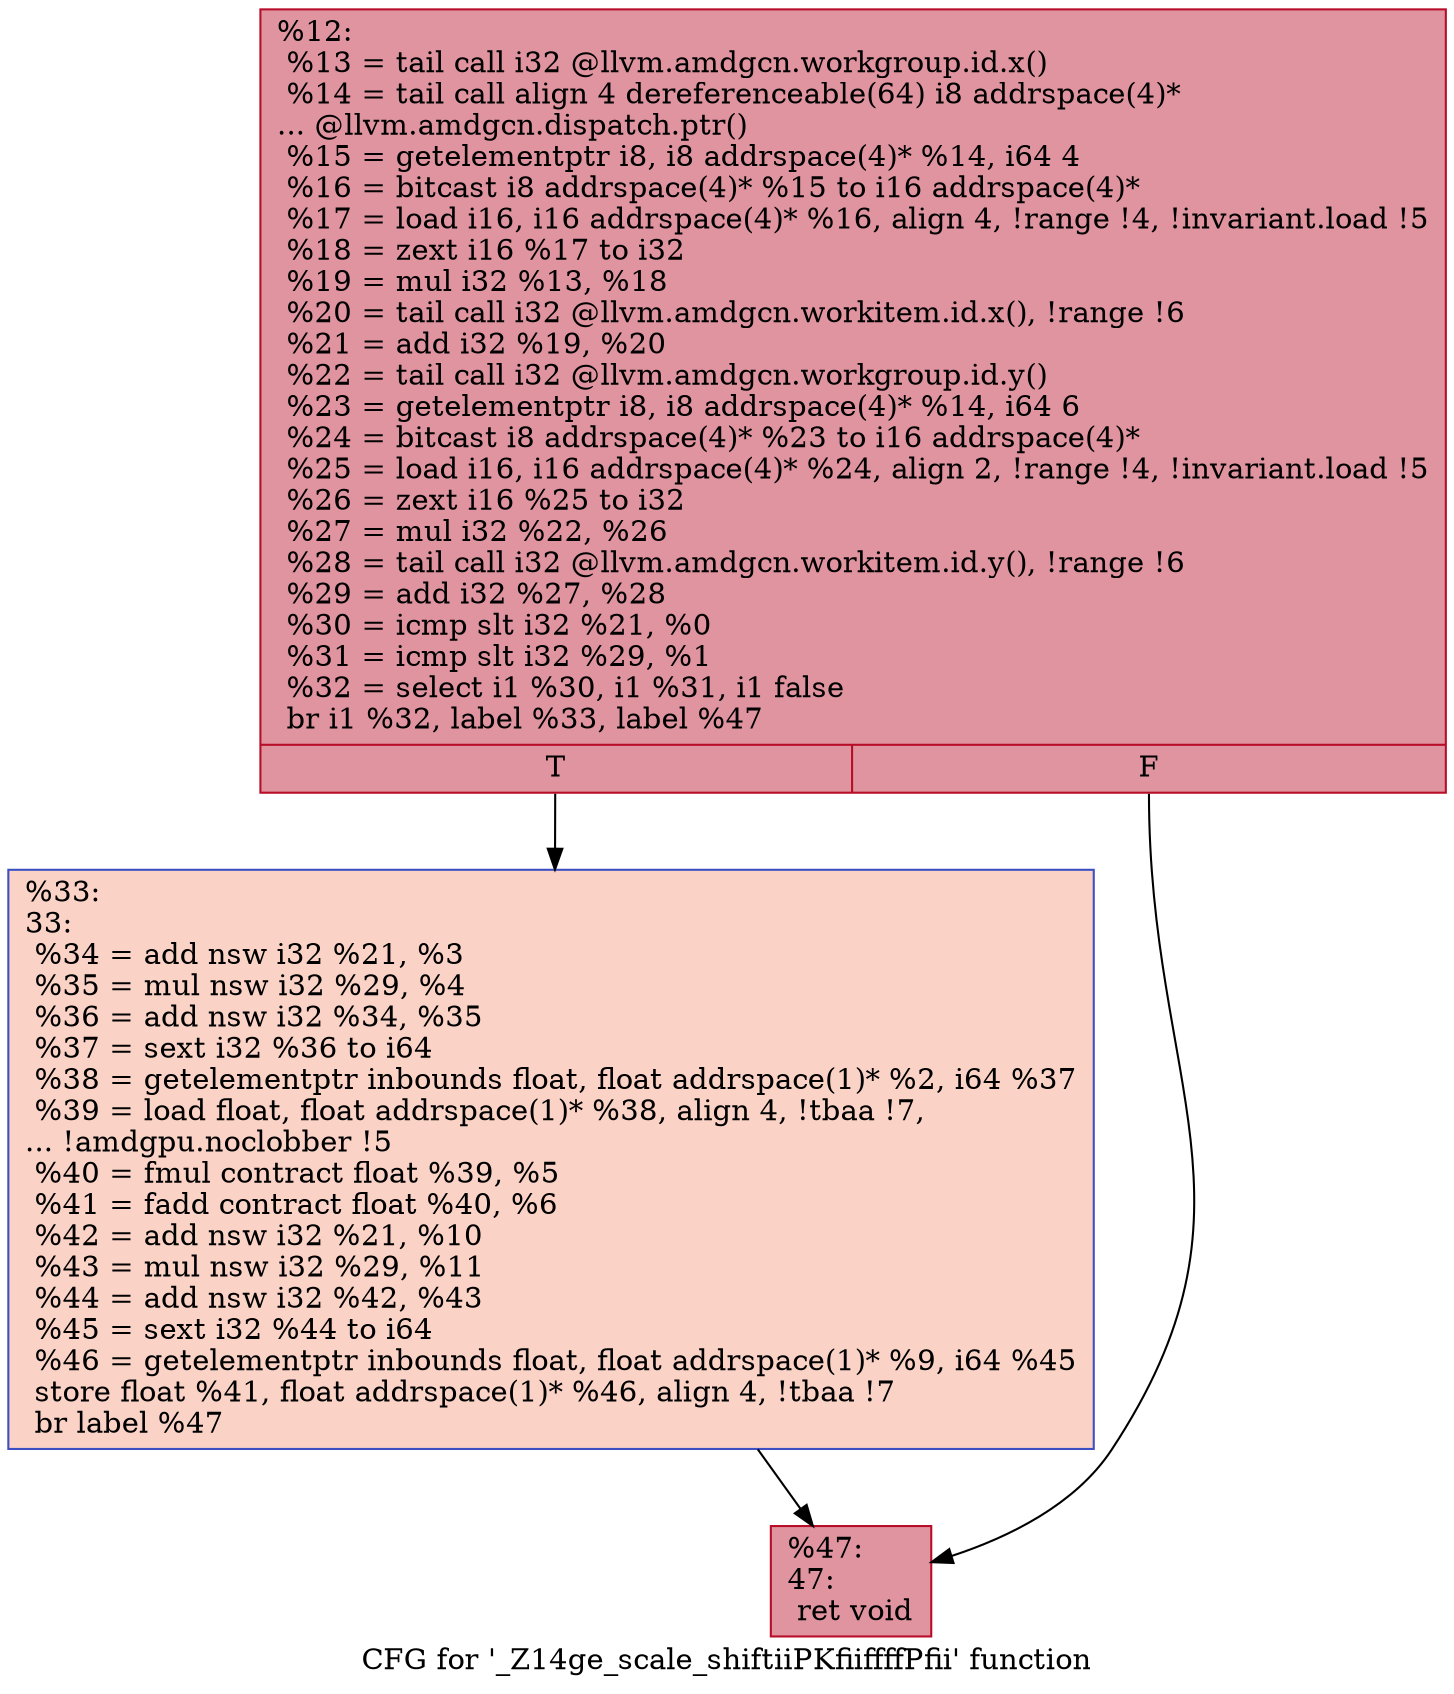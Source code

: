 digraph "CFG for '_Z14ge_scale_shiftiiPKfiiffffPfii' function" {
	label="CFG for '_Z14ge_scale_shiftiiPKfiiffffPfii' function";

	Node0x4507a20 [shape=record,color="#b70d28ff", style=filled, fillcolor="#b70d2870",label="{%12:\l  %13 = tail call i32 @llvm.amdgcn.workgroup.id.x()\l  %14 = tail call align 4 dereferenceable(64) i8 addrspace(4)*\l... @llvm.amdgcn.dispatch.ptr()\l  %15 = getelementptr i8, i8 addrspace(4)* %14, i64 4\l  %16 = bitcast i8 addrspace(4)* %15 to i16 addrspace(4)*\l  %17 = load i16, i16 addrspace(4)* %16, align 4, !range !4, !invariant.load !5\l  %18 = zext i16 %17 to i32\l  %19 = mul i32 %13, %18\l  %20 = tail call i32 @llvm.amdgcn.workitem.id.x(), !range !6\l  %21 = add i32 %19, %20\l  %22 = tail call i32 @llvm.amdgcn.workgroup.id.y()\l  %23 = getelementptr i8, i8 addrspace(4)* %14, i64 6\l  %24 = bitcast i8 addrspace(4)* %23 to i16 addrspace(4)*\l  %25 = load i16, i16 addrspace(4)* %24, align 2, !range !4, !invariant.load !5\l  %26 = zext i16 %25 to i32\l  %27 = mul i32 %22, %26\l  %28 = tail call i32 @llvm.amdgcn.workitem.id.y(), !range !6\l  %29 = add i32 %27, %28\l  %30 = icmp slt i32 %21, %0\l  %31 = icmp slt i32 %29, %1\l  %32 = select i1 %30, i1 %31, i1 false\l  br i1 %32, label %33, label %47\l|{<s0>T|<s1>F}}"];
	Node0x4507a20:s0 -> Node0x45091c0;
	Node0x4507a20:s1 -> Node0x4509250;
	Node0x45091c0 [shape=record,color="#3d50c3ff", style=filled, fillcolor="#f59c7d70",label="{%33:\l33:                                               \l  %34 = add nsw i32 %21, %3\l  %35 = mul nsw i32 %29, %4\l  %36 = add nsw i32 %34, %35\l  %37 = sext i32 %36 to i64\l  %38 = getelementptr inbounds float, float addrspace(1)* %2, i64 %37\l  %39 = load float, float addrspace(1)* %38, align 4, !tbaa !7,\l... !amdgpu.noclobber !5\l  %40 = fmul contract float %39, %5\l  %41 = fadd contract float %40, %6\l  %42 = add nsw i32 %21, %10\l  %43 = mul nsw i32 %29, %11\l  %44 = add nsw i32 %42, %43\l  %45 = sext i32 %44 to i64\l  %46 = getelementptr inbounds float, float addrspace(1)* %9, i64 %45\l  store float %41, float addrspace(1)* %46, align 4, !tbaa !7\l  br label %47\l}"];
	Node0x45091c0 -> Node0x4509250;
	Node0x4509250 [shape=record,color="#b70d28ff", style=filled, fillcolor="#b70d2870",label="{%47:\l47:                                               \l  ret void\l}"];
}
